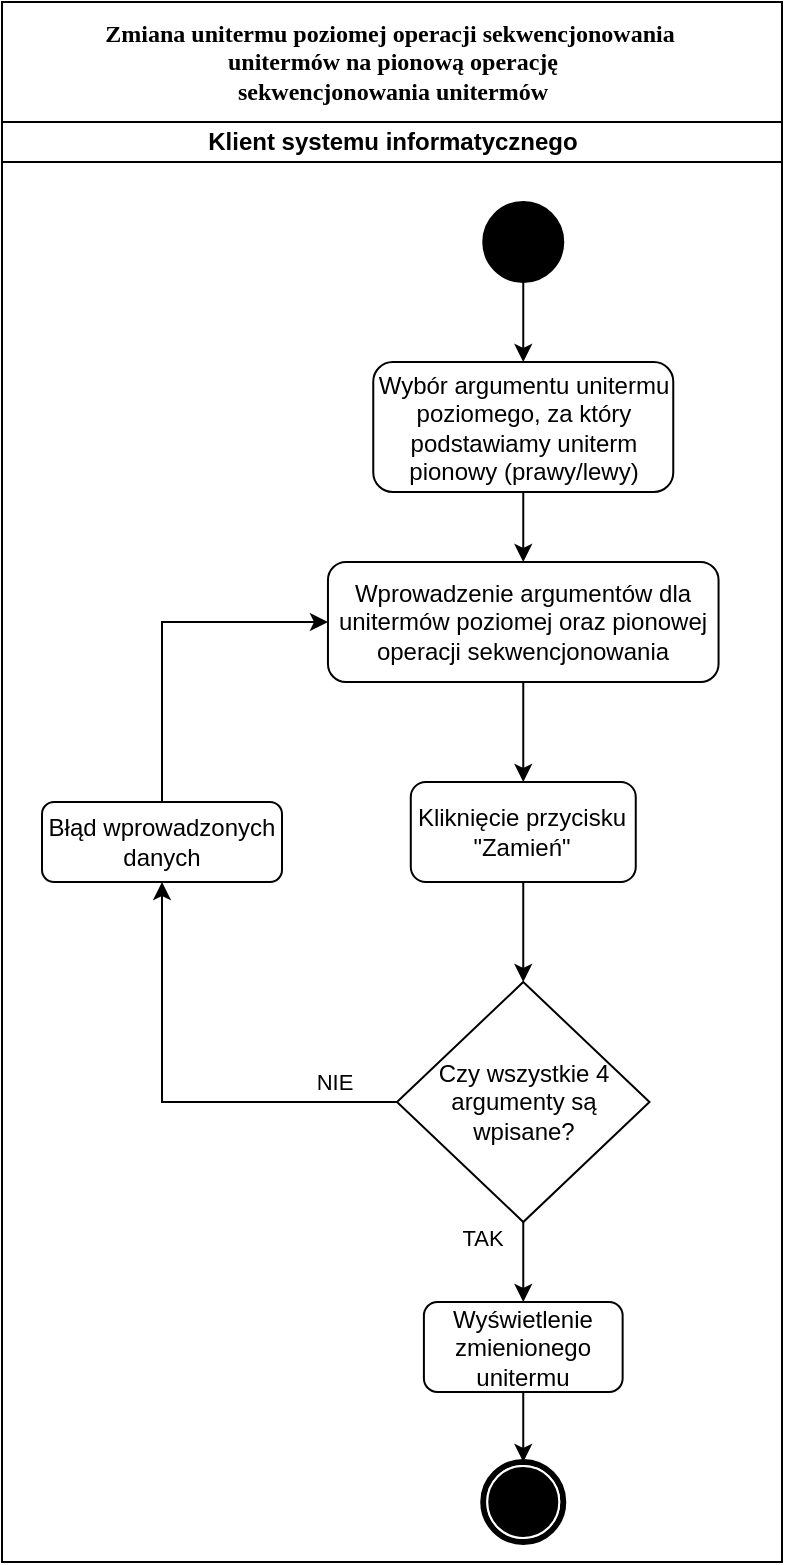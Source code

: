 <mxfile version="26.0.3">
  <diagram name="Page-1" id="PfZpxKHgtrNmZmKAbsyW">
    <mxGraphModel dx="989" dy="539" grid="1" gridSize="10" guides="1" tooltips="1" connect="1" arrows="1" fold="1" page="1" pageScale="1" pageWidth="827" pageHeight="1169" math="0" shadow="0">
      <root>
        <mxCell id="0" />
        <mxCell id="1" parent="0" />
        <mxCell id="enhPjZg3S26m7AJB0Asa-1" value="&lt;div&gt;&lt;font&gt;&lt;span style=&quot;line-height: 107%;&quot;&gt;Zmiana unitermu poziomej operacji sekwencjonowania&amp;nbsp;&lt;/span&gt;&lt;/font&gt;&lt;/div&gt;&lt;div&gt;&lt;font&gt;&lt;span style=&quot;line-height: 107%;&quot;&gt;unitermów na pionową operację &lt;/span&gt;&lt;/font&gt;&lt;font&gt;&lt;span style=&quot;line-height: 107%;&quot;&gt;&lt;br&gt;&lt;/span&gt;&lt;/font&gt;&lt;/div&gt;&lt;div&gt;&lt;font&gt;&lt;span style=&quot;line-height: 107%;&quot;&gt;sekwencjonowania unitermów&lt;/span&gt;&lt;/font&gt; &lt;/div&gt;" style="swimlane;html=1;childLayout=stackLayout;startSize=60;rounded=0;shadow=0;comic=0;labelBackgroundColor=none;strokeWidth=1;fontFamily=Verdana;fontSize=12;align=center;" parent="1" vertex="1">
          <mxGeometry x="520" y="310" width="390" height="780" as="geometry" />
        </mxCell>
        <mxCell id="enhPjZg3S26m7AJB0Asa-2" value="Klient systemu informatycznego" style="swimlane;html=1;startSize=20;" parent="enhPjZg3S26m7AJB0Asa-1" vertex="1">
          <mxGeometry y="60" width="390" height="720" as="geometry" />
        </mxCell>
        <mxCell id="enhPjZg3S26m7AJB0Asa-4" style="edgeStyle=orthogonalEdgeStyle;rounded=0;orthogonalLoop=1;jettySize=auto;html=1;exitX=0.5;exitY=1;exitDx=0;exitDy=0;entryX=0.5;entryY=0;entryDx=0;entryDy=0;" parent="enhPjZg3S26m7AJB0Asa-2" source="enhPjZg3S26m7AJB0Asa-5" target="SaMSQ9wT1Qygrh_DpR-t-5" edge="1">
          <mxGeometry relative="1" as="geometry">
            <mxPoint x="260.63" y="120" as="targetPoint" />
          </mxGeometry>
        </mxCell>
        <mxCell id="enhPjZg3S26m7AJB0Asa-5" value="" style="ellipse;whiteSpace=wrap;html=1;rounded=0;shadow=0;comic=0;labelBackgroundColor=none;strokeWidth=1;fillColor=#000000;fontFamily=Verdana;fontSize=12;align=center;" parent="enhPjZg3S26m7AJB0Asa-2" vertex="1">
          <mxGeometry x="240.63" y="40" width="40" height="40" as="geometry" />
        </mxCell>
        <mxCell id="SaMSQ9wT1Qygrh_DpR-t-2" style="edgeStyle=orthogonalEdgeStyle;rounded=0;orthogonalLoop=1;jettySize=auto;html=1;exitX=0.5;exitY=1;exitDx=0;exitDy=0;entryX=0.5;entryY=0;entryDx=0;entryDy=0;" edge="1" parent="enhPjZg3S26m7AJB0Asa-2" source="SaMSQ9wT1Qygrh_DpR-t-5" target="SaMSQ9wT1Qygrh_DpR-t-6">
          <mxGeometry relative="1" as="geometry">
            <mxPoint x="260.63" y="180" as="sourcePoint" />
            <mxPoint x="260.63" y="217.5" as="targetPoint" />
          </mxGeometry>
        </mxCell>
        <mxCell id="enhPjZg3S26m7AJB0Asa-8" style="edgeStyle=orthogonalEdgeStyle;rounded=0;orthogonalLoop=1;jettySize=auto;html=1;exitX=0;exitY=0.5;exitDx=0;exitDy=0;entryX=0.5;entryY=1;entryDx=0;entryDy=0;" parent="enhPjZg3S26m7AJB0Asa-2" source="enhPjZg3S26m7AJB0Asa-12" target="enhPjZg3S26m7AJB0Asa-14" edge="1">
          <mxGeometry relative="1" as="geometry">
            <mxPoint x="90" y="269.667" as="targetPoint" />
          </mxGeometry>
        </mxCell>
        <mxCell id="enhPjZg3S26m7AJB0Asa-9" value="NIE" style="edgeLabel;html=1;align=center;verticalAlign=middle;resizable=0;points=[];" parent="enhPjZg3S26m7AJB0Asa-8" vertex="1" connectable="0">
          <mxGeometry x="-0.587" y="1" relative="1" as="geometry">
            <mxPoint x="15" y="-11" as="offset" />
          </mxGeometry>
        </mxCell>
        <mxCell id="enhPjZg3S26m7AJB0Asa-12" value="Czy wszystkie 4 argumenty są wpisane?" style="rhombus;whiteSpace=wrap;html=1;strokeWidth=1;fillColor=none;" parent="enhPjZg3S26m7AJB0Asa-2" vertex="1">
          <mxGeometry x="197.51" y="430" width="126.24" height="120" as="geometry" />
        </mxCell>
        <mxCell id="enhPjZg3S26m7AJB0Asa-13" style="edgeStyle=orthogonalEdgeStyle;rounded=0;orthogonalLoop=1;jettySize=auto;html=1;exitX=0.5;exitY=0;exitDx=0;exitDy=0;entryX=0;entryY=0.5;entryDx=0;entryDy=0;" parent="enhPjZg3S26m7AJB0Asa-2" source="enhPjZg3S26m7AJB0Asa-14" target="SaMSQ9wT1Qygrh_DpR-t-6" edge="1">
          <mxGeometry relative="1" as="geometry">
            <mxPoint x="162.98" y="150" as="targetPoint" />
          </mxGeometry>
        </mxCell>
        <mxCell id="enhPjZg3S26m7AJB0Asa-14" value="Błąd wprowadzonych danych" style="rounded=1;whiteSpace=wrap;html=1;strokeWidth=1;fillColor=none;" parent="enhPjZg3S26m7AJB0Asa-2" vertex="1">
          <mxGeometry x="20" y="340" width="120" height="40" as="geometry" />
        </mxCell>
        <mxCell id="enhPjZg3S26m7AJB0Asa-22" style="edgeStyle=orthogonalEdgeStyle;rounded=0;orthogonalLoop=1;jettySize=auto;html=1;exitX=0.5;exitY=1;exitDx=0;exitDy=0;entryX=0.5;entryY=0;entryDx=0;entryDy=0;" parent="enhPjZg3S26m7AJB0Asa-2" source="enhPjZg3S26m7AJB0Asa-21" target="enhPjZg3S26m7AJB0Asa-12" edge="1">
          <mxGeometry relative="1" as="geometry" />
        </mxCell>
        <mxCell id="enhPjZg3S26m7AJB0Asa-21" value="Kliknięcie przycisku &quot;Zamień&quot;" style="rounded=1;whiteSpace=wrap;html=1;strokeWidth=1;fillColor=none;" parent="enhPjZg3S26m7AJB0Asa-2" vertex="1">
          <mxGeometry x="204.39" y="330" width="112.49" height="50" as="geometry" />
        </mxCell>
        <mxCell id="SaMSQ9wT1Qygrh_DpR-t-3" style="edgeStyle=orthogonalEdgeStyle;rounded=0;orthogonalLoop=1;jettySize=auto;html=1;exitX=0.5;exitY=1;exitDx=0;exitDy=0;entryX=0.5;entryY=0;entryDx=0;entryDy=0;" edge="1" parent="enhPjZg3S26m7AJB0Asa-2" source="SaMSQ9wT1Qygrh_DpR-t-6" target="enhPjZg3S26m7AJB0Asa-21">
          <mxGeometry relative="1" as="geometry">
            <mxPoint x="260.63" y="282.5" as="sourcePoint" />
          </mxGeometry>
        </mxCell>
        <mxCell id="SaMSQ9wT1Qygrh_DpR-t-6" value="Wprowadzenie argumentów dla unitermów poziomej oraz pionowej operacji sekwencjonowania" style="rounded=1;whiteSpace=wrap;html=1;strokeWidth=1;fillColor=none;" vertex="1" parent="enhPjZg3S26m7AJB0Asa-2">
          <mxGeometry x="162.98" y="220" width="195.3" height="60" as="geometry" />
        </mxCell>
        <mxCell id="SaMSQ9wT1Qygrh_DpR-t-5" value="Wybór argumentu unitermu poziomego, za który podstawiamy uniterm pionowy (prawy/lewy)" style="rounded=1;whiteSpace=wrap;html=1;strokeWidth=1;fillColor=none;" vertex="1" parent="enhPjZg3S26m7AJB0Asa-2">
          <mxGeometry x="185.63" y="120" width="150" height="65" as="geometry" />
        </mxCell>
        <mxCell id="enhPjZg3S26m7AJB0Asa-3" value="" style="shape=mxgraph.bpmn.shape;html=1;verticalLabelPosition=bottom;labelBackgroundColor=#ffffff;verticalAlign=top;perimeter=ellipsePerimeter;outline=end;symbol=terminate;rounded=0;shadow=0;comic=0;strokeWidth=1;fontFamily=Verdana;fontSize=12;align=center;" parent="1" vertex="1">
          <mxGeometry x="760.63" y="1040" width="40" height="40" as="geometry" />
        </mxCell>
        <mxCell id="enhPjZg3S26m7AJB0Asa-25" style="edgeStyle=orthogonalEdgeStyle;rounded=0;orthogonalLoop=1;jettySize=auto;html=1;exitX=0.5;exitY=1;exitDx=0;exitDy=0;entryX=0.5;entryY=0;entryDx=0;entryDy=0;" parent="1" source="enhPjZg3S26m7AJB0Asa-20" target="enhPjZg3S26m7AJB0Asa-3" edge="1">
          <mxGeometry relative="1" as="geometry" />
        </mxCell>
        <mxCell id="enhPjZg3S26m7AJB0Asa-20" value="Wyświetlenie zmienionego unitermu" style="rounded=1;whiteSpace=wrap;html=1;strokeWidth=1;fillColor=none;" parent="1" vertex="1">
          <mxGeometry x="730.95" y="960" width="99.37" height="45" as="geometry" />
        </mxCell>
        <mxCell id="enhPjZg3S26m7AJB0Asa-24" style="edgeStyle=orthogonalEdgeStyle;rounded=0;orthogonalLoop=1;jettySize=auto;html=1;exitX=0.5;exitY=1;exitDx=0;exitDy=0;entryX=0.5;entryY=0;entryDx=0;entryDy=0;" parent="1" source="enhPjZg3S26m7AJB0Asa-12" target="enhPjZg3S26m7AJB0Asa-20" edge="1">
          <mxGeometry relative="1" as="geometry">
            <mxPoint x="780.63" y="925" as="sourcePoint" />
          </mxGeometry>
        </mxCell>
        <mxCell id="SaMSQ9wT1Qygrh_DpR-t-4" value="TAK" style="edgeLabel;html=1;align=center;verticalAlign=middle;resizable=0;points=[];" vertex="1" connectable="0" parent="enhPjZg3S26m7AJB0Asa-24">
          <mxGeometry x="-0.6" y="3" relative="1" as="geometry">
            <mxPoint x="-24" as="offset" />
          </mxGeometry>
        </mxCell>
      </root>
    </mxGraphModel>
  </diagram>
</mxfile>

